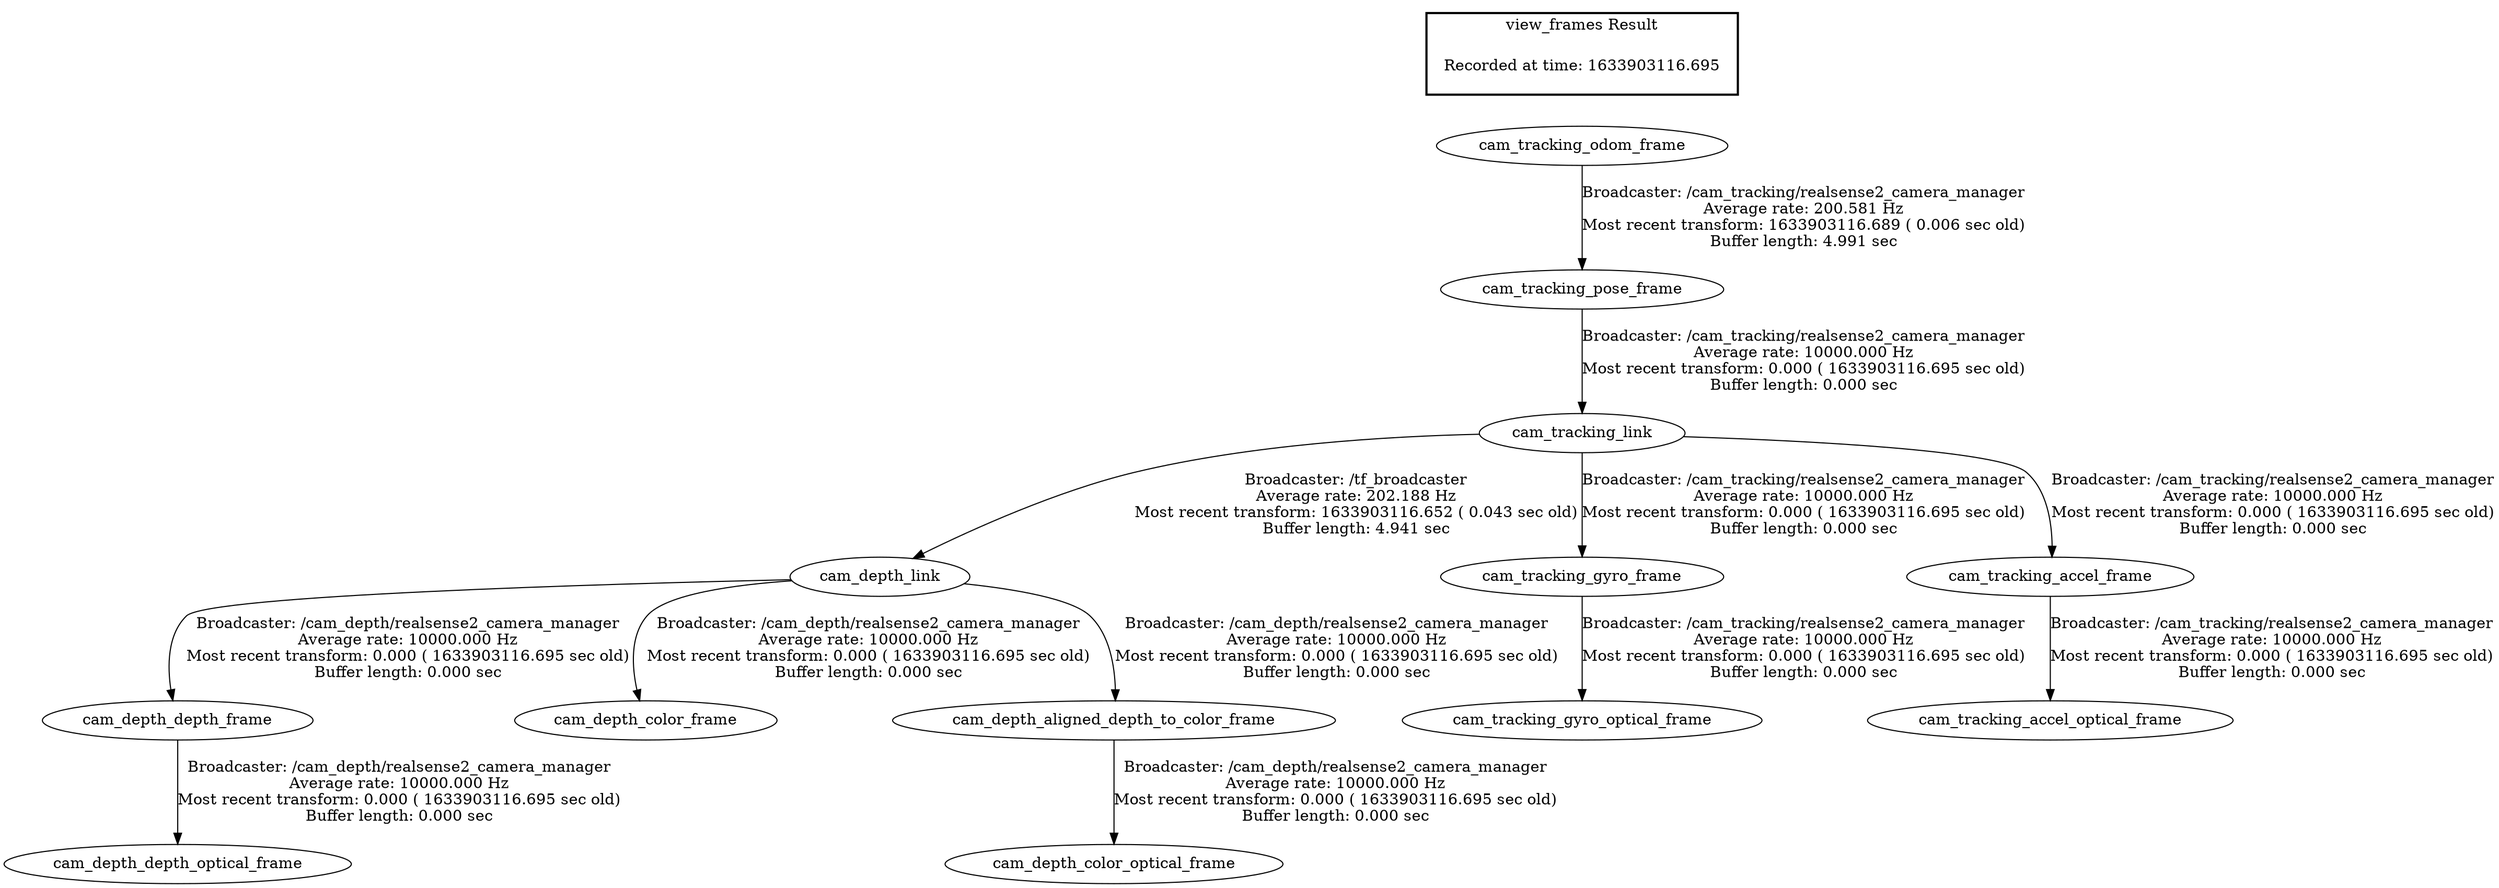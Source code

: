 digraph G {
"cam_depth_link" -> "cam_depth_depth_frame"[label="Broadcaster: /cam_depth/realsense2_camera_manager\nAverage rate: 10000.000 Hz\nMost recent transform: 0.000 ( 1633903116.695 sec old)\nBuffer length: 0.000 sec\n"];
"cam_tracking_link" -> "cam_depth_link"[label="Broadcaster: /tf_broadcaster\nAverage rate: 202.188 Hz\nMost recent transform: 1633903116.652 ( 0.043 sec old)\nBuffer length: 4.941 sec\n"];
"cam_depth_depth_frame" -> "cam_depth_depth_optical_frame"[label="Broadcaster: /cam_depth/realsense2_camera_manager\nAverage rate: 10000.000 Hz\nMost recent transform: 0.000 ( 1633903116.695 sec old)\nBuffer length: 0.000 sec\n"];
"cam_depth_link" -> "cam_depth_color_frame"[label="Broadcaster: /cam_depth/realsense2_camera_manager\nAverage rate: 10000.000 Hz\nMost recent transform: 0.000 ( 1633903116.695 sec old)\nBuffer length: 0.000 sec\n"];
"cam_depth_aligned_depth_to_color_frame" -> "cam_depth_color_optical_frame"[label="Broadcaster: /cam_depth/realsense2_camera_manager\nAverage rate: 10000.000 Hz\nMost recent transform: 0.000 ( 1633903116.695 sec old)\nBuffer length: 0.000 sec\n"];
"cam_depth_link" -> "cam_depth_aligned_depth_to_color_frame"[label="Broadcaster: /cam_depth/realsense2_camera_manager\nAverage rate: 10000.000 Hz\nMost recent transform: 0.000 ( 1633903116.695 sec old)\nBuffer length: 0.000 sec\n"];
"cam_tracking_link" -> "cam_tracking_gyro_frame"[label="Broadcaster: /cam_tracking/realsense2_camera_manager\nAverage rate: 10000.000 Hz\nMost recent transform: 0.000 ( 1633903116.695 sec old)\nBuffer length: 0.000 sec\n"];
"cam_tracking_pose_frame" -> "cam_tracking_link"[label="Broadcaster: /cam_tracking/realsense2_camera_manager\nAverage rate: 10000.000 Hz\nMost recent transform: 0.000 ( 1633903116.695 sec old)\nBuffer length: 0.000 sec\n"];
"cam_tracking_gyro_frame" -> "cam_tracking_gyro_optical_frame"[label="Broadcaster: /cam_tracking/realsense2_camera_manager\nAverage rate: 10000.000 Hz\nMost recent transform: 0.000 ( 1633903116.695 sec old)\nBuffer length: 0.000 sec\n"];
"cam_tracking_link" -> "cam_tracking_accel_frame"[label="Broadcaster: /cam_tracking/realsense2_camera_manager\nAverage rate: 10000.000 Hz\nMost recent transform: 0.000 ( 1633903116.695 sec old)\nBuffer length: 0.000 sec\n"];
"cam_tracking_accel_frame" -> "cam_tracking_accel_optical_frame"[label="Broadcaster: /cam_tracking/realsense2_camera_manager\nAverage rate: 10000.000 Hz\nMost recent transform: 0.000 ( 1633903116.695 sec old)\nBuffer length: 0.000 sec\n"];
"cam_tracking_odom_frame" -> "cam_tracking_pose_frame"[label="Broadcaster: /cam_tracking/realsense2_camera_manager\nAverage rate: 200.581 Hz\nMost recent transform: 1633903116.689 ( 0.006 sec old)\nBuffer length: 4.991 sec\n"];
edge [style=invis];
 subgraph cluster_legend { style=bold; color=black; label ="view_frames Result";
"Recorded at time: 1633903116.695"[ shape=plaintext ] ;
 }->"cam_tracking_odom_frame";
}